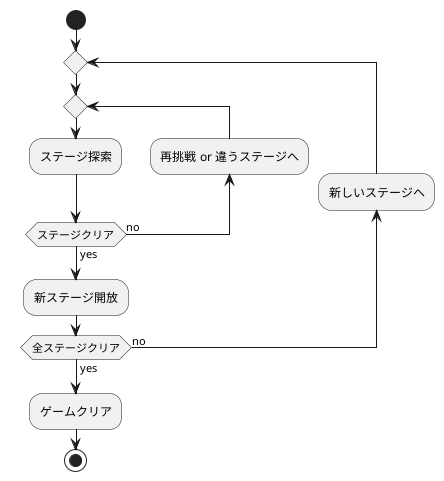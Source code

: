 @startuml ゲームサイクル
start

repeat
repeat
:ステージ探索;
backward:再挑戦 or 違うステージへ;
repeat While (ステージクリア) is(no) not (yes)
:新ステージ開放;
backward:新しいステージへ;
repeat While (全ステージクリア) is(no) not (yes)
:ゲームクリア;
stop
@enduml